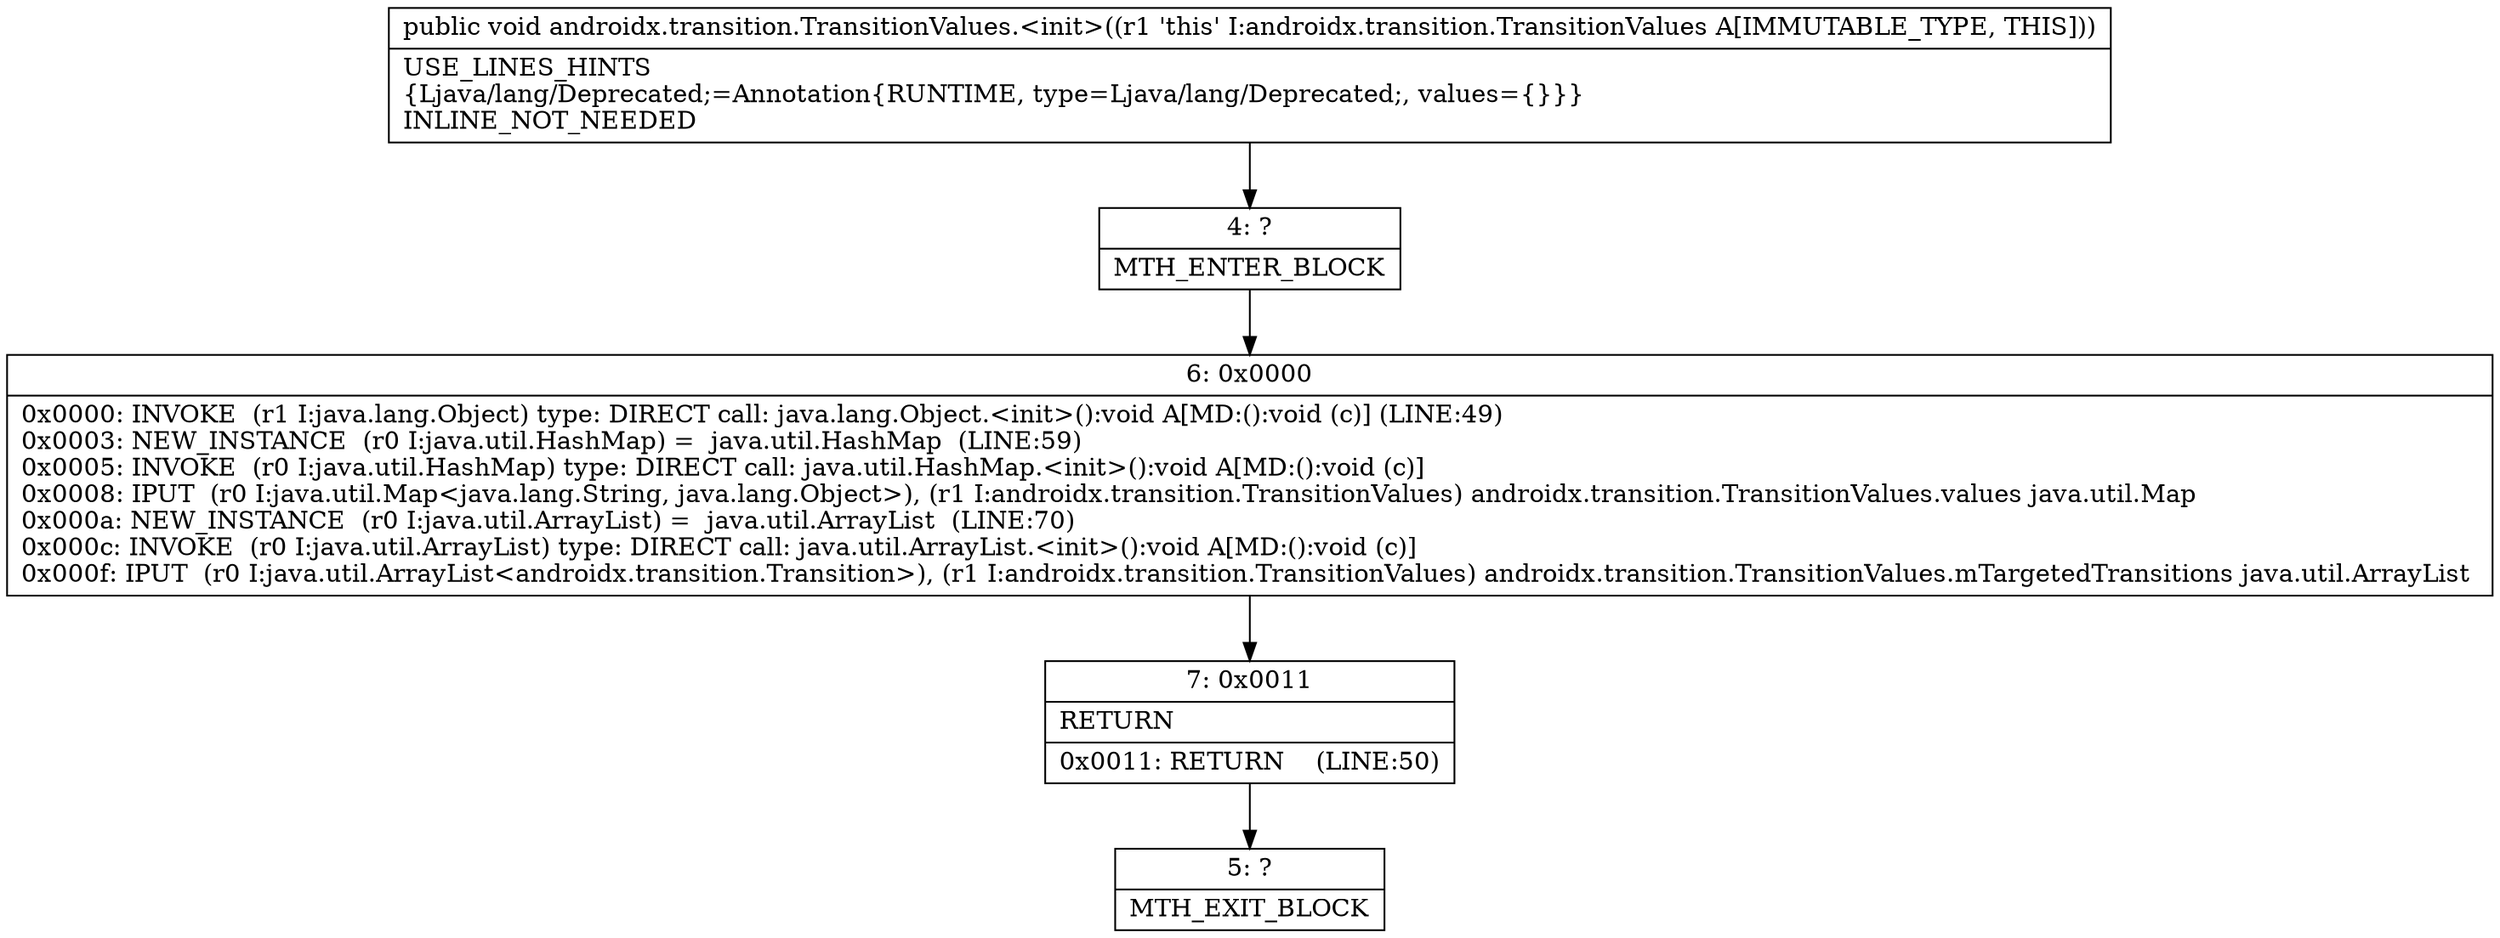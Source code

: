 digraph "CFG forandroidx.transition.TransitionValues.\<init\>()V" {
Node_4 [shape=record,label="{4\:\ ?|MTH_ENTER_BLOCK\l}"];
Node_6 [shape=record,label="{6\:\ 0x0000|0x0000: INVOKE  (r1 I:java.lang.Object) type: DIRECT call: java.lang.Object.\<init\>():void A[MD:():void (c)] (LINE:49)\l0x0003: NEW_INSTANCE  (r0 I:java.util.HashMap) =  java.util.HashMap  (LINE:59)\l0x0005: INVOKE  (r0 I:java.util.HashMap) type: DIRECT call: java.util.HashMap.\<init\>():void A[MD:():void (c)]\l0x0008: IPUT  (r0 I:java.util.Map\<java.lang.String, java.lang.Object\>), (r1 I:androidx.transition.TransitionValues) androidx.transition.TransitionValues.values java.util.Map \l0x000a: NEW_INSTANCE  (r0 I:java.util.ArrayList) =  java.util.ArrayList  (LINE:70)\l0x000c: INVOKE  (r0 I:java.util.ArrayList) type: DIRECT call: java.util.ArrayList.\<init\>():void A[MD:():void (c)]\l0x000f: IPUT  (r0 I:java.util.ArrayList\<androidx.transition.Transition\>), (r1 I:androidx.transition.TransitionValues) androidx.transition.TransitionValues.mTargetedTransitions java.util.ArrayList \l}"];
Node_7 [shape=record,label="{7\:\ 0x0011|RETURN\l|0x0011: RETURN    (LINE:50)\l}"];
Node_5 [shape=record,label="{5\:\ ?|MTH_EXIT_BLOCK\l}"];
MethodNode[shape=record,label="{public void androidx.transition.TransitionValues.\<init\>((r1 'this' I:androidx.transition.TransitionValues A[IMMUTABLE_TYPE, THIS]))  | USE_LINES_HINTS\l\{Ljava\/lang\/Deprecated;=Annotation\{RUNTIME, type=Ljava\/lang\/Deprecated;, values=\{\}\}\}\lINLINE_NOT_NEEDED\l}"];
MethodNode -> Node_4;Node_4 -> Node_6;
Node_6 -> Node_7;
Node_7 -> Node_5;
}

